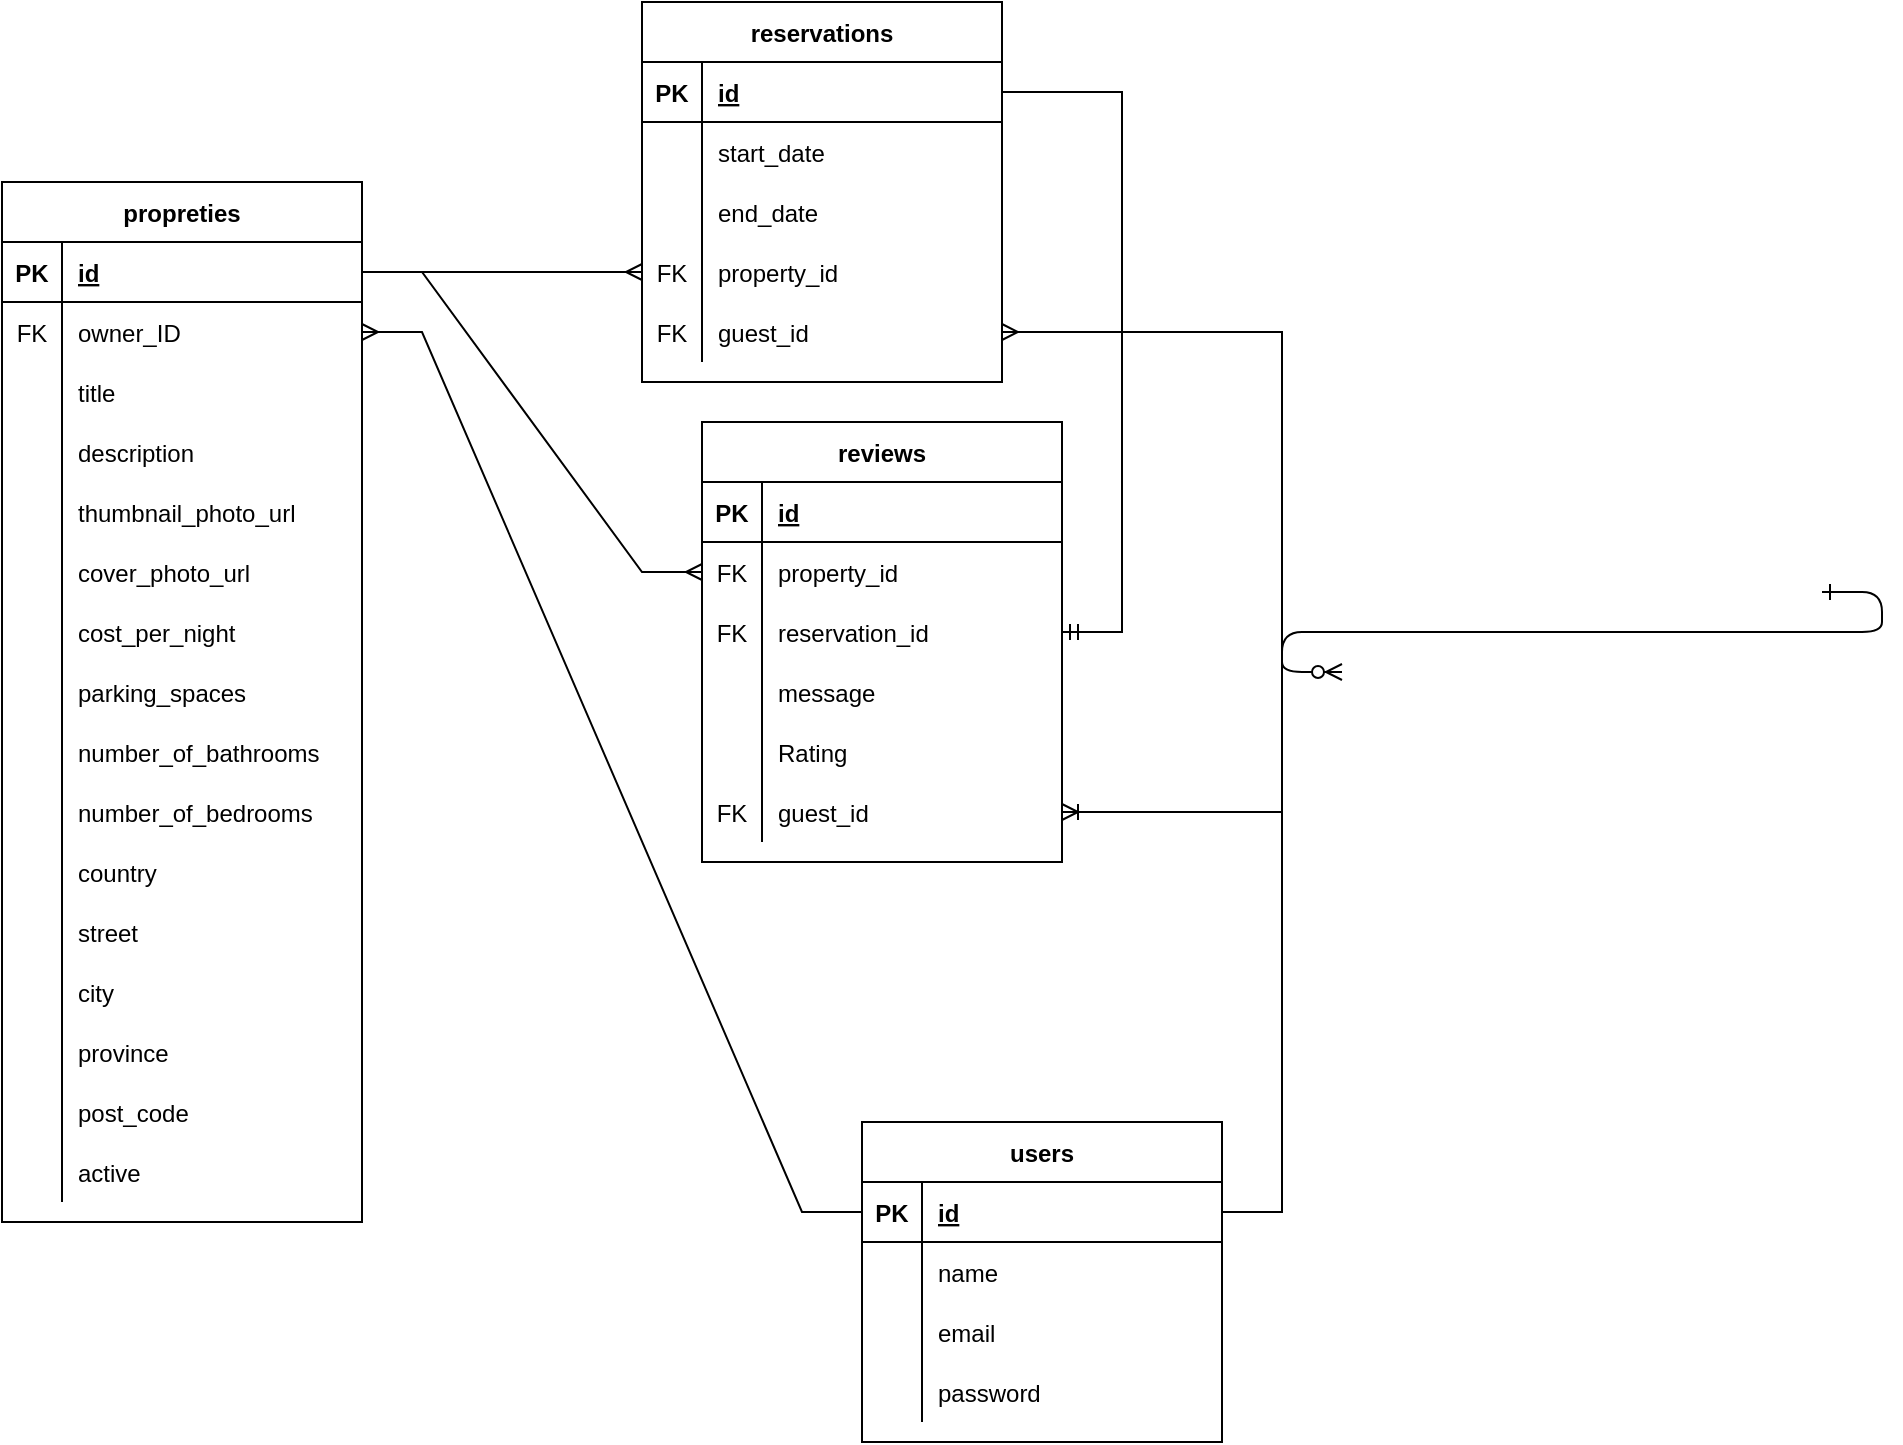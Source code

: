 <mxfile version="20.2.1" type="device"><diagram id="R2lEEEUBdFMjLlhIrx00" name="Page-1"><mxGraphModel dx="2198" dy="1864" grid="1" gridSize="10" guides="1" tooltips="1" connect="1" arrows="1" fold="1" page="1" pageScale="1" pageWidth="850" pageHeight="1100" math="0" shadow="0" extFonts="Permanent Marker^https://fonts.googleapis.com/css?family=Permanent+Marker"><root><mxCell id="0"/><mxCell id="1" parent="0"/><mxCell id="C-vyLk0tnHw3VtMMgP7b-12" value="" style="edgeStyle=entityRelationEdgeStyle;endArrow=ERzeroToMany;startArrow=ERone;endFill=1;startFill=0;" parent="1" target="C-vyLk0tnHw3VtMMgP7b-17" edge="1"><mxGeometry width="100" height="100" relative="1" as="geometry"><mxPoint x="700" y="165" as="sourcePoint"/><mxPoint x="460" y="205" as="targetPoint"/></mxGeometry></mxCell><mxCell id="uZK0_DCJ4E-TLBB42iQr-1" value="users" style="shape=table;startSize=30;container=1;collapsible=1;childLayout=tableLayout;fixedRows=1;rowLines=0;fontStyle=1;align=center;resizeLast=1;" vertex="1" parent="1"><mxGeometry x="220" y="430" width="180" height="160" as="geometry"/></mxCell><mxCell id="uZK0_DCJ4E-TLBB42iQr-2" value="" style="shape=tableRow;horizontal=0;startSize=0;swimlaneHead=0;swimlaneBody=0;fillColor=none;collapsible=0;dropTarget=0;points=[[0,0.5],[1,0.5]];portConstraint=eastwest;top=0;left=0;right=0;bottom=1;" vertex="1" parent="uZK0_DCJ4E-TLBB42iQr-1"><mxGeometry y="30" width="180" height="30" as="geometry"/></mxCell><mxCell id="uZK0_DCJ4E-TLBB42iQr-3" value="PK" style="shape=partialRectangle;connectable=0;fillColor=none;top=0;left=0;bottom=0;right=0;fontStyle=1;overflow=hidden;" vertex="1" parent="uZK0_DCJ4E-TLBB42iQr-2"><mxGeometry width="30" height="30" as="geometry"><mxRectangle width="30" height="30" as="alternateBounds"/></mxGeometry></mxCell><mxCell id="uZK0_DCJ4E-TLBB42iQr-4" value="id" style="shape=partialRectangle;connectable=0;fillColor=none;top=0;left=0;bottom=0;right=0;align=left;spacingLeft=6;fontStyle=5;overflow=hidden;" vertex="1" parent="uZK0_DCJ4E-TLBB42iQr-2"><mxGeometry x="30" width="150" height="30" as="geometry"><mxRectangle width="150" height="30" as="alternateBounds"/></mxGeometry></mxCell><mxCell id="uZK0_DCJ4E-TLBB42iQr-5" value="" style="shape=tableRow;horizontal=0;startSize=0;swimlaneHead=0;swimlaneBody=0;fillColor=none;collapsible=0;dropTarget=0;points=[[0,0.5],[1,0.5]];portConstraint=eastwest;top=0;left=0;right=0;bottom=0;" vertex="1" parent="uZK0_DCJ4E-TLBB42iQr-1"><mxGeometry y="60" width="180" height="30" as="geometry"/></mxCell><mxCell id="uZK0_DCJ4E-TLBB42iQr-6" value="" style="shape=partialRectangle;connectable=0;fillColor=none;top=0;left=0;bottom=0;right=0;editable=1;overflow=hidden;" vertex="1" parent="uZK0_DCJ4E-TLBB42iQr-5"><mxGeometry width="30" height="30" as="geometry"><mxRectangle width="30" height="30" as="alternateBounds"/></mxGeometry></mxCell><mxCell id="uZK0_DCJ4E-TLBB42iQr-7" value="name" style="shape=partialRectangle;connectable=0;fillColor=none;top=0;left=0;bottom=0;right=0;align=left;spacingLeft=6;overflow=hidden;" vertex="1" parent="uZK0_DCJ4E-TLBB42iQr-5"><mxGeometry x="30" width="150" height="30" as="geometry"><mxRectangle width="150" height="30" as="alternateBounds"/></mxGeometry></mxCell><mxCell id="uZK0_DCJ4E-TLBB42iQr-8" value="" style="shape=tableRow;horizontal=0;startSize=0;swimlaneHead=0;swimlaneBody=0;fillColor=none;collapsible=0;dropTarget=0;points=[[0,0.5],[1,0.5]];portConstraint=eastwest;top=0;left=0;right=0;bottom=0;" vertex="1" parent="uZK0_DCJ4E-TLBB42iQr-1"><mxGeometry y="90" width="180" height="30" as="geometry"/></mxCell><mxCell id="uZK0_DCJ4E-TLBB42iQr-9" value="" style="shape=partialRectangle;connectable=0;fillColor=none;top=0;left=0;bottom=0;right=0;editable=1;overflow=hidden;" vertex="1" parent="uZK0_DCJ4E-TLBB42iQr-8"><mxGeometry width="30" height="30" as="geometry"><mxRectangle width="30" height="30" as="alternateBounds"/></mxGeometry></mxCell><mxCell id="uZK0_DCJ4E-TLBB42iQr-10" value="email" style="shape=partialRectangle;connectable=0;fillColor=none;top=0;left=0;bottom=0;right=0;align=left;spacingLeft=6;overflow=hidden;" vertex="1" parent="uZK0_DCJ4E-TLBB42iQr-8"><mxGeometry x="30" width="150" height="30" as="geometry"><mxRectangle width="150" height="30" as="alternateBounds"/></mxGeometry></mxCell><mxCell id="uZK0_DCJ4E-TLBB42iQr-11" value="" style="shape=tableRow;horizontal=0;startSize=0;swimlaneHead=0;swimlaneBody=0;fillColor=none;collapsible=0;dropTarget=0;points=[[0,0.5],[1,0.5]];portConstraint=eastwest;top=0;left=0;right=0;bottom=0;" vertex="1" parent="uZK0_DCJ4E-TLBB42iQr-1"><mxGeometry y="120" width="180" height="30" as="geometry"/></mxCell><mxCell id="uZK0_DCJ4E-TLBB42iQr-12" value="" style="shape=partialRectangle;connectable=0;fillColor=none;top=0;left=0;bottom=0;right=0;editable=1;overflow=hidden;" vertex="1" parent="uZK0_DCJ4E-TLBB42iQr-11"><mxGeometry width="30" height="30" as="geometry"><mxRectangle width="30" height="30" as="alternateBounds"/></mxGeometry></mxCell><mxCell id="uZK0_DCJ4E-TLBB42iQr-13" value="password" style="shape=partialRectangle;connectable=0;fillColor=none;top=0;left=0;bottom=0;right=0;align=left;spacingLeft=6;overflow=hidden;" vertex="1" parent="uZK0_DCJ4E-TLBB42iQr-11"><mxGeometry x="30" width="150" height="30" as="geometry"><mxRectangle width="150" height="30" as="alternateBounds"/></mxGeometry></mxCell><mxCell id="uZK0_DCJ4E-TLBB42iQr-14" value="propreties" style="shape=table;startSize=30;container=1;collapsible=1;childLayout=tableLayout;fixedRows=1;rowLines=0;fontStyle=1;align=center;resizeLast=1;" vertex="1" parent="1"><mxGeometry x="-210" y="-40" width="180" height="520" as="geometry"/></mxCell><mxCell id="uZK0_DCJ4E-TLBB42iQr-15" value="" style="shape=tableRow;horizontal=0;startSize=0;swimlaneHead=0;swimlaneBody=0;fillColor=none;collapsible=0;dropTarget=0;points=[[0,0.5],[1,0.5]];portConstraint=eastwest;top=0;left=0;right=0;bottom=1;" vertex="1" parent="uZK0_DCJ4E-TLBB42iQr-14"><mxGeometry y="30" width="180" height="30" as="geometry"/></mxCell><mxCell id="uZK0_DCJ4E-TLBB42iQr-16" value="PK" style="shape=partialRectangle;connectable=0;fillColor=none;top=0;left=0;bottom=0;right=0;fontStyle=1;overflow=hidden;" vertex="1" parent="uZK0_DCJ4E-TLBB42iQr-15"><mxGeometry width="30" height="30" as="geometry"><mxRectangle width="30" height="30" as="alternateBounds"/></mxGeometry></mxCell><mxCell id="uZK0_DCJ4E-TLBB42iQr-17" value="id" style="shape=partialRectangle;connectable=0;fillColor=none;top=0;left=0;bottom=0;right=0;align=left;spacingLeft=6;fontStyle=5;overflow=hidden;" vertex="1" parent="uZK0_DCJ4E-TLBB42iQr-15"><mxGeometry x="30" width="150" height="30" as="geometry"><mxRectangle width="150" height="30" as="alternateBounds"/></mxGeometry></mxCell><mxCell id="uZK0_DCJ4E-TLBB42iQr-59" style="shape=tableRow;horizontal=0;startSize=0;swimlaneHead=0;swimlaneBody=0;fillColor=none;collapsible=0;dropTarget=0;points=[[0,0.5],[1,0.5]];portConstraint=eastwest;top=0;left=0;right=0;bottom=0;" vertex="1" parent="uZK0_DCJ4E-TLBB42iQr-14"><mxGeometry y="60" width="180" height="30" as="geometry"/></mxCell><mxCell id="uZK0_DCJ4E-TLBB42iQr-60" value="FK" style="shape=partialRectangle;connectable=0;fillColor=none;top=0;left=0;bottom=0;right=0;editable=1;overflow=hidden;" vertex="1" parent="uZK0_DCJ4E-TLBB42iQr-59"><mxGeometry width="30" height="30" as="geometry"><mxRectangle width="30" height="30" as="alternateBounds"/></mxGeometry></mxCell><mxCell id="uZK0_DCJ4E-TLBB42iQr-61" value="owner_ID" style="shape=partialRectangle;connectable=0;fillColor=none;top=0;left=0;bottom=0;right=0;align=left;spacingLeft=6;overflow=hidden;" vertex="1" parent="uZK0_DCJ4E-TLBB42iQr-59"><mxGeometry x="30" width="150" height="30" as="geometry"><mxRectangle width="150" height="30" as="alternateBounds"/></mxGeometry></mxCell><mxCell id="uZK0_DCJ4E-TLBB42iQr-18" value="" style="shape=tableRow;horizontal=0;startSize=0;swimlaneHead=0;swimlaneBody=0;fillColor=none;collapsible=0;dropTarget=0;points=[[0,0.5],[1,0.5]];portConstraint=eastwest;top=0;left=0;right=0;bottom=0;" vertex="1" parent="uZK0_DCJ4E-TLBB42iQr-14"><mxGeometry y="90" width="180" height="30" as="geometry"/></mxCell><mxCell id="uZK0_DCJ4E-TLBB42iQr-19" value="" style="shape=partialRectangle;connectable=0;fillColor=none;top=0;left=0;bottom=0;right=0;editable=1;overflow=hidden;" vertex="1" parent="uZK0_DCJ4E-TLBB42iQr-18"><mxGeometry width="30" height="30" as="geometry"><mxRectangle width="30" height="30" as="alternateBounds"/></mxGeometry></mxCell><mxCell id="uZK0_DCJ4E-TLBB42iQr-20" value="title" style="shape=partialRectangle;connectable=0;fillColor=none;top=0;left=0;bottom=0;right=0;align=left;spacingLeft=6;overflow=hidden;" vertex="1" parent="uZK0_DCJ4E-TLBB42iQr-18"><mxGeometry x="30" width="150" height="30" as="geometry"><mxRectangle width="150" height="30" as="alternateBounds"/></mxGeometry></mxCell><mxCell id="uZK0_DCJ4E-TLBB42iQr-21" value="" style="shape=tableRow;horizontal=0;startSize=0;swimlaneHead=0;swimlaneBody=0;fillColor=none;collapsible=0;dropTarget=0;points=[[0,0.5],[1,0.5]];portConstraint=eastwest;top=0;left=0;right=0;bottom=0;" vertex="1" parent="uZK0_DCJ4E-TLBB42iQr-14"><mxGeometry y="120" width="180" height="30" as="geometry"/></mxCell><mxCell id="uZK0_DCJ4E-TLBB42iQr-22" value="" style="shape=partialRectangle;connectable=0;fillColor=none;top=0;left=0;bottom=0;right=0;editable=1;overflow=hidden;" vertex="1" parent="uZK0_DCJ4E-TLBB42iQr-21"><mxGeometry width="30" height="30" as="geometry"><mxRectangle width="30" height="30" as="alternateBounds"/></mxGeometry></mxCell><mxCell id="uZK0_DCJ4E-TLBB42iQr-23" value="description" style="shape=partialRectangle;connectable=0;fillColor=none;top=0;left=0;bottom=0;right=0;align=left;spacingLeft=6;overflow=hidden;" vertex="1" parent="uZK0_DCJ4E-TLBB42iQr-21"><mxGeometry x="30" width="150" height="30" as="geometry"><mxRectangle width="150" height="30" as="alternateBounds"/></mxGeometry></mxCell><mxCell id="uZK0_DCJ4E-TLBB42iQr-146" style="shape=tableRow;horizontal=0;startSize=0;swimlaneHead=0;swimlaneBody=0;fillColor=none;collapsible=0;dropTarget=0;points=[[0,0.5],[1,0.5]];portConstraint=eastwest;top=0;left=0;right=0;bottom=0;" vertex="1" parent="uZK0_DCJ4E-TLBB42iQr-14"><mxGeometry y="150" width="180" height="30" as="geometry"/></mxCell><mxCell id="uZK0_DCJ4E-TLBB42iQr-147" style="shape=partialRectangle;connectable=0;fillColor=none;top=0;left=0;bottom=0;right=0;editable=1;overflow=hidden;" vertex="1" parent="uZK0_DCJ4E-TLBB42iQr-146"><mxGeometry width="30" height="30" as="geometry"><mxRectangle width="30" height="30" as="alternateBounds"/></mxGeometry></mxCell><mxCell id="uZK0_DCJ4E-TLBB42iQr-148" value="thumbnail_photo_url" style="shape=partialRectangle;connectable=0;fillColor=none;top=0;left=0;bottom=0;right=0;align=left;spacingLeft=6;overflow=hidden;" vertex="1" parent="uZK0_DCJ4E-TLBB42iQr-146"><mxGeometry x="30" width="150" height="30" as="geometry"><mxRectangle width="150" height="30" as="alternateBounds"/></mxGeometry></mxCell><mxCell id="uZK0_DCJ4E-TLBB42iQr-143" style="shape=tableRow;horizontal=0;startSize=0;swimlaneHead=0;swimlaneBody=0;fillColor=none;collapsible=0;dropTarget=0;points=[[0,0.5],[1,0.5]];portConstraint=eastwest;top=0;left=0;right=0;bottom=0;" vertex="1" parent="uZK0_DCJ4E-TLBB42iQr-14"><mxGeometry y="180" width="180" height="30" as="geometry"/></mxCell><mxCell id="uZK0_DCJ4E-TLBB42iQr-144" style="shape=partialRectangle;connectable=0;fillColor=none;top=0;left=0;bottom=0;right=0;editable=1;overflow=hidden;" vertex="1" parent="uZK0_DCJ4E-TLBB42iQr-143"><mxGeometry width="30" height="30" as="geometry"><mxRectangle width="30" height="30" as="alternateBounds"/></mxGeometry></mxCell><mxCell id="uZK0_DCJ4E-TLBB42iQr-145" value="cover_photo_url" style="shape=partialRectangle;connectable=0;fillColor=none;top=0;left=0;bottom=0;right=0;align=left;spacingLeft=6;overflow=hidden;" vertex="1" parent="uZK0_DCJ4E-TLBB42iQr-143"><mxGeometry x="30" width="150" height="30" as="geometry"><mxRectangle width="150" height="30" as="alternateBounds"/></mxGeometry></mxCell><mxCell id="uZK0_DCJ4E-TLBB42iQr-24" value="" style="shape=tableRow;horizontal=0;startSize=0;swimlaneHead=0;swimlaneBody=0;fillColor=none;collapsible=0;dropTarget=0;points=[[0,0.5],[1,0.5]];portConstraint=eastwest;top=0;left=0;right=0;bottom=0;" vertex="1" parent="uZK0_DCJ4E-TLBB42iQr-14"><mxGeometry y="210" width="180" height="30" as="geometry"/></mxCell><mxCell id="uZK0_DCJ4E-TLBB42iQr-25" value="" style="shape=partialRectangle;connectable=0;fillColor=none;top=0;left=0;bottom=0;right=0;editable=1;overflow=hidden;" vertex="1" parent="uZK0_DCJ4E-TLBB42iQr-24"><mxGeometry width="30" height="30" as="geometry"><mxRectangle width="30" height="30" as="alternateBounds"/></mxGeometry></mxCell><mxCell id="uZK0_DCJ4E-TLBB42iQr-26" value="cost_per_night" style="shape=partialRectangle;connectable=0;fillColor=none;top=0;left=0;bottom=0;right=0;align=left;spacingLeft=6;overflow=hidden;" vertex="1" parent="uZK0_DCJ4E-TLBB42iQr-24"><mxGeometry x="30" width="150" height="30" as="geometry"><mxRectangle width="150" height="30" as="alternateBounds"/></mxGeometry></mxCell><mxCell id="uZK0_DCJ4E-TLBB42iQr-36" style="shape=tableRow;horizontal=0;startSize=0;swimlaneHead=0;swimlaneBody=0;fillColor=none;collapsible=0;dropTarget=0;points=[[0,0.5],[1,0.5]];portConstraint=eastwest;top=0;left=0;right=0;bottom=0;" vertex="1" parent="uZK0_DCJ4E-TLBB42iQr-14"><mxGeometry y="240" width="180" height="30" as="geometry"/></mxCell><mxCell id="uZK0_DCJ4E-TLBB42iQr-37" style="shape=partialRectangle;connectable=0;fillColor=none;top=0;left=0;bottom=0;right=0;editable=1;overflow=hidden;" vertex="1" parent="uZK0_DCJ4E-TLBB42iQr-36"><mxGeometry width="30" height="30" as="geometry"><mxRectangle width="30" height="30" as="alternateBounds"/></mxGeometry></mxCell><mxCell id="uZK0_DCJ4E-TLBB42iQr-38" value="parking_spaces" style="shape=partialRectangle;connectable=0;fillColor=none;top=0;left=0;bottom=0;right=0;align=left;spacingLeft=6;overflow=hidden;" vertex="1" parent="uZK0_DCJ4E-TLBB42iQr-36"><mxGeometry x="30" width="150" height="30" as="geometry"><mxRectangle width="150" height="30" as="alternateBounds"/></mxGeometry></mxCell><mxCell id="uZK0_DCJ4E-TLBB42iQr-33" style="shape=tableRow;horizontal=0;startSize=0;swimlaneHead=0;swimlaneBody=0;fillColor=none;collapsible=0;dropTarget=0;points=[[0,0.5],[1,0.5]];portConstraint=eastwest;top=0;left=0;right=0;bottom=0;" vertex="1" parent="uZK0_DCJ4E-TLBB42iQr-14"><mxGeometry y="270" width="180" height="30" as="geometry"/></mxCell><mxCell id="uZK0_DCJ4E-TLBB42iQr-34" style="shape=partialRectangle;connectable=0;fillColor=none;top=0;left=0;bottom=0;right=0;editable=1;overflow=hidden;" vertex="1" parent="uZK0_DCJ4E-TLBB42iQr-33"><mxGeometry width="30" height="30" as="geometry"><mxRectangle width="30" height="30" as="alternateBounds"/></mxGeometry></mxCell><mxCell id="uZK0_DCJ4E-TLBB42iQr-35" value="number_of_bathrooms" style="shape=partialRectangle;connectable=0;fillColor=none;top=0;left=0;bottom=0;right=0;align=left;spacingLeft=6;overflow=hidden;" vertex="1" parent="uZK0_DCJ4E-TLBB42iQr-33"><mxGeometry x="30" width="150" height="30" as="geometry"><mxRectangle width="150" height="30" as="alternateBounds"/></mxGeometry></mxCell><mxCell id="uZK0_DCJ4E-TLBB42iQr-30" style="shape=tableRow;horizontal=0;startSize=0;swimlaneHead=0;swimlaneBody=0;fillColor=none;collapsible=0;dropTarget=0;points=[[0,0.5],[1,0.5]];portConstraint=eastwest;top=0;left=0;right=0;bottom=0;" vertex="1" parent="uZK0_DCJ4E-TLBB42iQr-14"><mxGeometry y="300" width="180" height="30" as="geometry"/></mxCell><mxCell id="uZK0_DCJ4E-TLBB42iQr-31" style="shape=partialRectangle;connectable=0;fillColor=none;top=0;left=0;bottom=0;right=0;editable=1;overflow=hidden;" vertex="1" parent="uZK0_DCJ4E-TLBB42iQr-30"><mxGeometry width="30" height="30" as="geometry"><mxRectangle width="30" height="30" as="alternateBounds"/></mxGeometry></mxCell><mxCell id="uZK0_DCJ4E-TLBB42iQr-32" value="number_of_bedrooms" style="shape=partialRectangle;connectable=0;fillColor=none;top=0;left=0;bottom=0;right=0;align=left;spacingLeft=6;overflow=hidden;" vertex="1" parent="uZK0_DCJ4E-TLBB42iQr-30"><mxGeometry x="30" width="150" height="30" as="geometry"><mxRectangle width="150" height="30" as="alternateBounds"/></mxGeometry></mxCell><mxCell id="uZK0_DCJ4E-TLBB42iQr-164" style="shape=tableRow;horizontal=0;startSize=0;swimlaneHead=0;swimlaneBody=0;fillColor=none;collapsible=0;dropTarget=0;points=[[0,0.5],[1,0.5]];portConstraint=eastwest;top=0;left=0;right=0;bottom=0;" vertex="1" parent="uZK0_DCJ4E-TLBB42iQr-14"><mxGeometry y="330" width="180" height="30" as="geometry"/></mxCell><mxCell id="uZK0_DCJ4E-TLBB42iQr-165" style="shape=partialRectangle;connectable=0;fillColor=none;top=0;left=0;bottom=0;right=0;editable=1;overflow=hidden;" vertex="1" parent="uZK0_DCJ4E-TLBB42iQr-164"><mxGeometry width="30" height="30" as="geometry"><mxRectangle width="30" height="30" as="alternateBounds"/></mxGeometry></mxCell><mxCell id="uZK0_DCJ4E-TLBB42iQr-166" value="country" style="shape=partialRectangle;connectable=0;fillColor=none;top=0;left=0;bottom=0;right=0;align=left;spacingLeft=6;overflow=hidden;" vertex="1" parent="uZK0_DCJ4E-TLBB42iQr-164"><mxGeometry x="30" width="150" height="30" as="geometry"><mxRectangle width="150" height="30" as="alternateBounds"/></mxGeometry></mxCell><mxCell id="uZK0_DCJ4E-TLBB42iQr-161" style="shape=tableRow;horizontal=0;startSize=0;swimlaneHead=0;swimlaneBody=0;fillColor=none;collapsible=0;dropTarget=0;points=[[0,0.5],[1,0.5]];portConstraint=eastwest;top=0;left=0;right=0;bottom=0;" vertex="1" parent="uZK0_DCJ4E-TLBB42iQr-14"><mxGeometry y="360" width="180" height="30" as="geometry"/></mxCell><mxCell id="uZK0_DCJ4E-TLBB42iQr-162" style="shape=partialRectangle;connectable=0;fillColor=none;top=0;left=0;bottom=0;right=0;editable=1;overflow=hidden;" vertex="1" parent="uZK0_DCJ4E-TLBB42iQr-161"><mxGeometry width="30" height="30" as="geometry"><mxRectangle width="30" height="30" as="alternateBounds"/></mxGeometry></mxCell><mxCell id="uZK0_DCJ4E-TLBB42iQr-163" value="street" style="shape=partialRectangle;connectable=0;fillColor=none;top=0;left=0;bottom=0;right=0;align=left;spacingLeft=6;overflow=hidden;" vertex="1" parent="uZK0_DCJ4E-TLBB42iQr-161"><mxGeometry x="30" width="150" height="30" as="geometry"><mxRectangle width="150" height="30" as="alternateBounds"/></mxGeometry></mxCell><mxCell id="uZK0_DCJ4E-TLBB42iQr-158" style="shape=tableRow;horizontal=0;startSize=0;swimlaneHead=0;swimlaneBody=0;fillColor=none;collapsible=0;dropTarget=0;points=[[0,0.5],[1,0.5]];portConstraint=eastwest;top=0;left=0;right=0;bottom=0;" vertex="1" parent="uZK0_DCJ4E-TLBB42iQr-14"><mxGeometry y="390" width="180" height="30" as="geometry"/></mxCell><mxCell id="uZK0_DCJ4E-TLBB42iQr-159" style="shape=partialRectangle;connectable=0;fillColor=none;top=0;left=0;bottom=0;right=0;editable=1;overflow=hidden;" vertex="1" parent="uZK0_DCJ4E-TLBB42iQr-158"><mxGeometry width="30" height="30" as="geometry"><mxRectangle width="30" height="30" as="alternateBounds"/></mxGeometry></mxCell><mxCell id="uZK0_DCJ4E-TLBB42iQr-160" value="city" style="shape=partialRectangle;connectable=0;fillColor=none;top=0;left=0;bottom=0;right=0;align=left;spacingLeft=6;overflow=hidden;" vertex="1" parent="uZK0_DCJ4E-TLBB42iQr-158"><mxGeometry x="30" width="150" height="30" as="geometry"><mxRectangle width="150" height="30" as="alternateBounds"/></mxGeometry></mxCell><mxCell id="uZK0_DCJ4E-TLBB42iQr-155" style="shape=tableRow;horizontal=0;startSize=0;swimlaneHead=0;swimlaneBody=0;fillColor=none;collapsible=0;dropTarget=0;points=[[0,0.5],[1,0.5]];portConstraint=eastwest;top=0;left=0;right=0;bottom=0;" vertex="1" parent="uZK0_DCJ4E-TLBB42iQr-14"><mxGeometry y="420" width="180" height="30" as="geometry"/></mxCell><mxCell id="uZK0_DCJ4E-TLBB42iQr-156" style="shape=partialRectangle;connectable=0;fillColor=none;top=0;left=0;bottom=0;right=0;editable=1;overflow=hidden;" vertex="1" parent="uZK0_DCJ4E-TLBB42iQr-155"><mxGeometry width="30" height="30" as="geometry"><mxRectangle width="30" height="30" as="alternateBounds"/></mxGeometry></mxCell><mxCell id="uZK0_DCJ4E-TLBB42iQr-157" value="province" style="shape=partialRectangle;connectable=0;fillColor=none;top=0;left=0;bottom=0;right=0;align=left;spacingLeft=6;overflow=hidden;" vertex="1" parent="uZK0_DCJ4E-TLBB42iQr-155"><mxGeometry x="30" width="150" height="30" as="geometry"><mxRectangle width="150" height="30" as="alternateBounds"/></mxGeometry></mxCell><mxCell id="uZK0_DCJ4E-TLBB42iQr-152" style="shape=tableRow;horizontal=0;startSize=0;swimlaneHead=0;swimlaneBody=0;fillColor=none;collapsible=0;dropTarget=0;points=[[0,0.5],[1,0.5]];portConstraint=eastwest;top=0;left=0;right=0;bottom=0;" vertex="1" parent="uZK0_DCJ4E-TLBB42iQr-14"><mxGeometry y="450" width="180" height="30" as="geometry"/></mxCell><mxCell id="uZK0_DCJ4E-TLBB42iQr-153" style="shape=partialRectangle;connectable=0;fillColor=none;top=0;left=0;bottom=0;right=0;editable=1;overflow=hidden;" vertex="1" parent="uZK0_DCJ4E-TLBB42iQr-152"><mxGeometry width="30" height="30" as="geometry"><mxRectangle width="30" height="30" as="alternateBounds"/></mxGeometry></mxCell><mxCell id="uZK0_DCJ4E-TLBB42iQr-154" value="post_code" style="shape=partialRectangle;connectable=0;fillColor=none;top=0;left=0;bottom=0;right=0;align=left;spacingLeft=6;overflow=hidden;" vertex="1" parent="uZK0_DCJ4E-TLBB42iQr-152"><mxGeometry x="30" width="150" height="30" as="geometry"><mxRectangle width="150" height="30" as="alternateBounds"/></mxGeometry></mxCell><mxCell id="uZK0_DCJ4E-TLBB42iQr-174" style="shape=tableRow;horizontal=0;startSize=0;swimlaneHead=0;swimlaneBody=0;fillColor=none;collapsible=0;dropTarget=0;points=[[0,0.5],[1,0.5]];portConstraint=eastwest;top=0;left=0;right=0;bottom=0;" vertex="1" parent="uZK0_DCJ4E-TLBB42iQr-14"><mxGeometry y="480" width="180" height="30" as="geometry"/></mxCell><mxCell id="uZK0_DCJ4E-TLBB42iQr-175" style="shape=partialRectangle;connectable=0;fillColor=none;top=0;left=0;bottom=0;right=0;editable=1;overflow=hidden;" vertex="1" parent="uZK0_DCJ4E-TLBB42iQr-174"><mxGeometry width="30" height="30" as="geometry"><mxRectangle width="30" height="30" as="alternateBounds"/></mxGeometry></mxCell><mxCell id="uZK0_DCJ4E-TLBB42iQr-176" value="active" style="shape=partialRectangle;connectable=0;fillColor=none;top=0;left=0;bottom=0;right=0;align=left;spacingLeft=6;overflow=hidden;" vertex="1" parent="uZK0_DCJ4E-TLBB42iQr-174"><mxGeometry x="30" width="150" height="30" as="geometry"><mxRectangle width="150" height="30" as="alternateBounds"/></mxGeometry></mxCell><mxCell id="uZK0_DCJ4E-TLBB42iQr-56" style="edgeStyle=orthogonalEdgeStyle;rounded=0;orthogonalLoop=1;jettySize=auto;html=1;exitX=1;exitY=0.5;exitDx=0;exitDy=0;" edge="1" parent="uZK0_DCJ4E-TLBB42iQr-14" source="uZK0_DCJ4E-TLBB42iQr-39" target="uZK0_DCJ4E-TLBB42iQr-39"><mxGeometry relative="1" as="geometry"/></mxCell><mxCell id="uZK0_DCJ4E-TLBB42iQr-88" value="" style="edgeStyle=entityRelationEdgeStyle;fontSize=12;html=1;endArrow=ERmany;rounded=0;" edge="1" parent="1" source="uZK0_DCJ4E-TLBB42iQr-2" target="uZK0_DCJ4E-TLBB42iQr-59"><mxGeometry width="100" height="100" relative="1" as="geometry"><mxPoint x="470" y="350" as="sourcePoint"/><mxPoint x="370" y="450" as="targetPoint"/></mxGeometry></mxCell><mxCell id="uZK0_DCJ4E-TLBB42iQr-89" value="reservations" style="shape=table;startSize=30;container=1;collapsible=1;childLayout=tableLayout;fixedRows=1;rowLines=0;fontStyle=1;align=center;resizeLast=1;" vertex="1" parent="1"><mxGeometry x="110" y="-130" width="180" height="190" as="geometry"/></mxCell><mxCell id="uZK0_DCJ4E-TLBB42iQr-90" value="" style="shape=tableRow;horizontal=0;startSize=0;swimlaneHead=0;swimlaneBody=0;fillColor=none;collapsible=0;dropTarget=0;points=[[0,0.5],[1,0.5]];portConstraint=eastwest;top=0;left=0;right=0;bottom=1;" vertex="1" parent="uZK0_DCJ4E-TLBB42iQr-89"><mxGeometry y="30" width="180" height="30" as="geometry"/></mxCell><mxCell id="uZK0_DCJ4E-TLBB42iQr-91" value="PK" style="shape=partialRectangle;connectable=0;fillColor=none;top=0;left=0;bottom=0;right=0;fontStyle=1;overflow=hidden;" vertex="1" parent="uZK0_DCJ4E-TLBB42iQr-90"><mxGeometry width="30" height="30" as="geometry"><mxRectangle width="30" height="30" as="alternateBounds"/></mxGeometry></mxCell><mxCell id="uZK0_DCJ4E-TLBB42iQr-92" value="id" style="shape=partialRectangle;connectable=0;fillColor=none;top=0;left=0;bottom=0;right=0;align=left;spacingLeft=6;fontStyle=5;overflow=hidden;" vertex="1" parent="uZK0_DCJ4E-TLBB42iQr-90"><mxGeometry x="30" width="150" height="30" as="geometry"><mxRectangle width="150" height="30" as="alternateBounds"/></mxGeometry></mxCell><mxCell id="uZK0_DCJ4E-TLBB42iQr-93" value="" style="shape=tableRow;horizontal=0;startSize=0;swimlaneHead=0;swimlaneBody=0;fillColor=none;collapsible=0;dropTarget=0;points=[[0,0.5],[1,0.5]];portConstraint=eastwest;top=0;left=0;right=0;bottom=0;" vertex="1" parent="uZK0_DCJ4E-TLBB42iQr-89"><mxGeometry y="60" width="180" height="30" as="geometry"/></mxCell><mxCell id="uZK0_DCJ4E-TLBB42iQr-94" value="" style="shape=partialRectangle;connectable=0;fillColor=none;top=0;left=0;bottom=0;right=0;editable=1;overflow=hidden;" vertex="1" parent="uZK0_DCJ4E-TLBB42iQr-93"><mxGeometry width="30" height="30" as="geometry"><mxRectangle width="30" height="30" as="alternateBounds"/></mxGeometry></mxCell><mxCell id="uZK0_DCJ4E-TLBB42iQr-95" value="start_date" style="shape=partialRectangle;connectable=0;fillColor=none;top=0;left=0;bottom=0;right=0;align=left;spacingLeft=6;overflow=hidden;" vertex="1" parent="uZK0_DCJ4E-TLBB42iQr-93"><mxGeometry x="30" width="150" height="30" as="geometry"><mxRectangle width="150" height="30" as="alternateBounds"/></mxGeometry></mxCell><mxCell id="uZK0_DCJ4E-TLBB42iQr-96" value="" style="shape=tableRow;horizontal=0;startSize=0;swimlaneHead=0;swimlaneBody=0;fillColor=none;collapsible=0;dropTarget=0;points=[[0,0.5],[1,0.5]];portConstraint=eastwest;top=0;left=0;right=0;bottom=0;" vertex="1" parent="uZK0_DCJ4E-TLBB42iQr-89"><mxGeometry y="90" width="180" height="30" as="geometry"/></mxCell><mxCell id="uZK0_DCJ4E-TLBB42iQr-97" value="" style="shape=partialRectangle;connectable=0;fillColor=none;top=0;left=0;bottom=0;right=0;editable=1;overflow=hidden;" vertex="1" parent="uZK0_DCJ4E-TLBB42iQr-96"><mxGeometry width="30" height="30" as="geometry"><mxRectangle width="30" height="30" as="alternateBounds"/></mxGeometry></mxCell><mxCell id="uZK0_DCJ4E-TLBB42iQr-98" value="end_date" style="shape=partialRectangle;connectable=0;fillColor=none;top=0;left=0;bottom=0;right=0;align=left;spacingLeft=6;overflow=hidden;" vertex="1" parent="uZK0_DCJ4E-TLBB42iQr-96"><mxGeometry x="30" width="150" height="30" as="geometry"><mxRectangle width="150" height="30" as="alternateBounds"/></mxGeometry></mxCell><mxCell id="uZK0_DCJ4E-TLBB42iQr-116" style="shape=tableRow;horizontal=0;startSize=0;swimlaneHead=0;swimlaneBody=0;fillColor=none;collapsible=0;dropTarget=0;points=[[0,0.5],[1,0.5]];portConstraint=eastwest;top=0;left=0;right=0;bottom=0;" vertex="1" parent="uZK0_DCJ4E-TLBB42iQr-89"><mxGeometry y="120" width="180" height="30" as="geometry"/></mxCell><mxCell id="uZK0_DCJ4E-TLBB42iQr-117" value="FK" style="shape=partialRectangle;connectable=0;fillColor=none;top=0;left=0;bottom=0;right=0;editable=1;overflow=hidden;" vertex="1" parent="uZK0_DCJ4E-TLBB42iQr-116"><mxGeometry width="30" height="30" as="geometry"><mxRectangle width="30" height="30" as="alternateBounds"/></mxGeometry></mxCell><mxCell id="uZK0_DCJ4E-TLBB42iQr-118" value="property_id" style="shape=partialRectangle;connectable=0;fillColor=none;top=0;left=0;bottom=0;right=0;align=left;spacingLeft=6;overflow=hidden;" vertex="1" parent="uZK0_DCJ4E-TLBB42iQr-116"><mxGeometry x="30" width="150" height="30" as="geometry"><mxRectangle width="150" height="30" as="alternateBounds"/></mxGeometry></mxCell><mxCell id="uZK0_DCJ4E-TLBB42iQr-99" value="" style="shape=tableRow;horizontal=0;startSize=0;swimlaneHead=0;swimlaneBody=0;fillColor=none;collapsible=0;dropTarget=0;points=[[0,0.5],[1,0.5]];portConstraint=eastwest;top=0;left=0;right=0;bottom=0;" vertex="1" parent="uZK0_DCJ4E-TLBB42iQr-89"><mxGeometry y="150" width="180" height="30" as="geometry"/></mxCell><mxCell id="uZK0_DCJ4E-TLBB42iQr-100" value="FK" style="shape=partialRectangle;connectable=0;fillColor=none;top=0;left=0;bottom=0;right=0;editable=1;overflow=hidden;" vertex="1" parent="uZK0_DCJ4E-TLBB42iQr-99"><mxGeometry width="30" height="30" as="geometry"><mxRectangle width="30" height="30" as="alternateBounds"/></mxGeometry></mxCell><mxCell id="uZK0_DCJ4E-TLBB42iQr-101" value="guest_id" style="shape=partialRectangle;connectable=0;fillColor=none;top=0;left=0;bottom=0;right=0;align=left;spacingLeft=6;overflow=hidden;" vertex="1" parent="uZK0_DCJ4E-TLBB42iQr-99"><mxGeometry x="30" width="150" height="30" as="geometry"><mxRectangle width="150" height="30" as="alternateBounds"/></mxGeometry></mxCell><mxCell id="uZK0_DCJ4E-TLBB42iQr-120" value="" style="edgeStyle=entityRelationEdgeStyle;fontSize=12;html=1;endArrow=ERmany;rounded=0;" edge="1" parent="1" source="uZK0_DCJ4E-TLBB42iQr-15" target="uZK0_DCJ4E-TLBB42iQr-116"><mxGeometry width="100" height="100" relative="1" as="geometry"><mxPoint x="90" y="150" as="sourcePoint"/><mxPoint x="190" y="50" as="targetPoint"/></mxGeometry></mxCell><mxCell id="uZK0_DCJ4E-TLBB42iQr-121" value="reviews" style="shape=table;startSize=30;container=1;collapsible=1;childLayout=tableLayout;fixedRows=1;rowLines=0;fontStyle=1;align=center;resizeLast=1;" vertex="1" parent="1"><mxGeometry x="140" y="80" width="180" height="220" as="geometry"/></mxCell><mxCell id="uZK0_DCJ4E-TLBB42iQr-122" value="" style="shape=tableRow;horizontal=0;startSize=0;swimlaneHead=0;swimlaneBody=0;fillColor=none;collapsible=0;dropTarget=0;points=[[0,0.5],[1,0.5]];portConstraint=eastwest;top=0;left=0;right=0;bottom=1;" vertex="1" parent="uZK0_DCJ4E-TLBB42iQr-121"><mxGeometry y="30" width="180" height="30" as="geometry"/></mxCell><mxCell id="uZK0_DCJ4E-TLBB42iQr-123" value="PK" style="shape=partialRectangle;connectable=0;fillColor=none;top=0;left=0;bottom=0;right=0;fontStyle=1;overflow=hidden;" vertex="1" parent="uZK0_DCJ4E-TLBB42iQr-122"><mxGeometry width="30" height="30" as="geometry"><mxRectangle width="30" height="30" as="alternateBounds"/></mxGeometry></mxCell><mxCell id="uZK0_DCJ4E-TLBB42iQr-124" value="id" style="shape=partialRectangle;connectable=0;fillColor=none;top=0;left=0;bottom=0;right=0;align=left;spacingLeft=6;fontStyle=5;overflow=hidden;" vertex="1" parent="uZK0_DCJ4E-TLBB42iQr-122"><mxGeometry x="30" width="150" height="30" as="geometry"><mxRectangle width="150" height="30" as="alternateBounds"/></mxGeometry></mxCell><mxCell id="uZK0_DCJ4E-TLBB42iQr-131" value="" style="shape=tableRow;horizontal=0;startSize=0;swimlaneHead=0;swimlaneBody=0;fillColor=none;collapsible=0;dropTarget=0;points=[[0,0.5],[1,0.5]];portConstraint=eastwest;top=0;left=0;right=0;bottom=0;" vertex="1" parent="uZK0_DCJ4E-TLBB42iQr-121"><mxGeometry y="60" width="180" height="30" as="geometry"/></mxCell><mxCell id="uZK0_DCJ4E-TLBB42iQr-132" value="FK" style="shape=partialRectangle;connectable=0;fillColor=none;top=0;left=0;bottom=0;right=0;editable=1;overflow=hidden;" vertex="1" parent="uZK0_DCJ4E-TLBB42iQr-131"><mxGeometry width="30" height="30" as="geometry"><mxRectangle width="30" height="30" as="alternateBounds"/></mxGeometry></mxCell><mxCell id="uZK0_DCJ4E-TLBB42iQr-133" value="property_id" style="shape=partialRectangle;connectable=0;fillColor=none;top=0;left=0;bottom=0;right=0;align=left;spacingLeft=6;overflow=hidden;" vertex="1" parent="uZK0_DCJ4E-TLBB42iQr-131"><mxGeometry x="30" width="150" height="30" as="geometry"><mxRectangle width="150" height="30" as="alternateBounds"/></mxGeometry></mxCell><mxCell id="uZK0_DCJ4E-TLBB42iQr-138" style="shape=tableRow;horizontal=0;startSize=0;swimlaneHead=0;swimlaneBody=0;fillColor=none;collapsible=0;dropTarget=0;points=[[0,0.5],[1,0.5]];portConstraint=eastwest;top=0;left=0;right=0;bottom=0;" vertex="1" parent="uZK0_DCJ4E-TLBB42iQr-121"><mxGeometry y="90" width="180" height="30" as="geometry"/></mxCell><mxCell id="uZK0_DCJ4E-TLBB42iQr-139" value="FK" style="shape=partialRectangle;connectable=0;fillColor=none;top=0;left=0;bottom=0;right=0;editable=1;overflow=hidden;" vertex="1" parent="uZK0_DCJ4E-TLBB42iQr-138"><mxGeometry width="30" height="30" as="geometry"><mxRectangle width="30" height="30" as="alternateBounds"/></mxGeometry></mxCell><mxCell id="uZK0_DCJ4E-TLBB42iQr-140" value="reservation_id" style="shape=partialRectangle;connectable=0;fillColor=none;top=0;left=0;bottom=0;right=0;align=left;spacingLeft=6;overflow=hidden;" vertex="1" parent="uZK0_DCJ4E-TLBB42iQr-138"><mxGeometry x="30" width="150" height="30" as="geometry"><mxRectangle width="150" height="30" as="alternateBounds"/></mxGeometry></mxCell><mxCell id="uZK0_DCJ4E-TLBB42iQr-125" value="" style="shape=tableRow;horizontal=0;startSize=0;swimlaneHead=0;swimlaneBody=0;fillColor=none;collapsible=0;dropTarget=0;points=[[0,0.5],[1,0.5]];portConstraint=eastwest;top=0;left=0;right=0;bottom=0;" vertex="1" parent="uZK0_DCJ4E-TLBB42iQr-121"><mxGeometry y="120" width="180" height="30" as="geometry"/></mxCell><mxCell id="uZK0_DCJ4E-TLBB42iQr-126" value="" style="shape=partialRectangle;connectable=0;fillColor=none;top=0;left=0;bottom=0;right=0;editable=1;overflow=hidden;" vertex="1" parent="uZK0_DCJ4E-TLBB42iQr-125"><mxGeometry width="30" height="30" as="geometry"><mxRectangle width="30" height="30" as="alternateBounds"/></mxGeometry></mxCell><mxCell id="uZK0_DCJ4E-TLBB42iQr-127" value="message" style="shape=partialRectangle;connectable=0;fillColor=none;top=0;left=0;bottom=0;right=0;align=left;spacingLeft=6;overflow=hidden;" vertex="1" parent="uZK0_DCJ4E-TLBB42iQr-125"><mxGeometry x="30" width="150" height="30" as="geometry"><mxRectangle width="150" height="30" as="alternateBounds"/></mxGeometry></mxCell><mxCell id="uZK0_DCJ4E-TLBB42iQr-128" value="" style="shape=tableRow;horizontal=0;startSize=0;swimlaneHead=0;swimlaneBody=0;fillColor=none;collapsible=0;dropTarget=0;points=[[0,0.5],[1,0.5]];portConstraint=eastwest;top=0;left=0;right=0;bottom=0;" vertex="1" parent="uZK0_DCJ4E-TLBB42iQr-121"><mxGeometry y="150" width="180" height="30" as="geometry"/></mxCell><mxCell id="uZK0_DCJ4E-TLBB42iQr-129" value="" style="shape=partialRectangle;connectable=0;fillColor=none;top=0;left=0;bottom=0;right=0;editable=1;overflow=hidden;" vertex="1" parent="uZK0_DCJ4E-TLBB42iQr-128"><mxGeometry width="30" height="30" as="geometry"><mxRectangle width="30" height="30" as="alternateBounds"/></mxGeometry></mxCell><mxCell id="uZK0_DCJ4E-TLBB42iQr-130" value="Rating" style="shape=partialRectangle;connectable=0;fillColor=none;top=0;left=0;bottom=0;right=0;align=left;spacingLeft=6;overflow=hidden;" vertex="1" parent="uZK0_DCJ4E-TLBB42iQr-128"><mxGeometry x="30" width="150" height="30" as="geometry"><mxRectangle width="150" height="30" as="alternateBounds"/></mxGeometry></mxCell><mxCell id="uZK0_DCJ4E-TLBB42iQr-170" style="shape=tableRow;horizontal=0;startSize=0;swimlaneHead=0;swimlaneBody=0;fillColor=none;collapsible=0;dropTarget=0;points=[[0,0.5],[1,0.5]];portConstraint=eastwest;top=0;left=0;right=0;bottom=0;" vertex="1" parent="uZK0_DCJ4E-TLBB42iQr-121"><mxGeometry y="180" width="180" height="30" as="geometry"/></mxCell><mxCell id="uZK0_DCJ4E-TLBB42iQr-171" value="FK" style="shape=partialRectangle;connectable=0;fillColor=none;top=0;left=0;bottom=0;right=0;editable=1;overflow=hidden;" vertex="1" parent="uZK0_DCJ4E-TLBB42iQr-170"><mxGeometry width="30" height="30" as="geometry"><mxRectangle width="30" height="30" as="alternateBounds"/></mxGeometry></mxCell><mxCell id="uZK0_DCJ4E-TLBB42iQr-172" value="guest_id" style="shape=partialRectangle;connectable=0;fillColor=none;top=0;left=0;bottom=0;right=0;align=left;spacingLeft=6;overflow=hidden;" vertex="1" parent="uZK0_DCJ4E-TLBB42iQr-170"><mxGeometry x="30" width="150" height="30" as="geometry"><mxRectangle width="150" height="30" as="alternateBounds"/></mxGeometry></mxCell><mxCell id="uZK0_DCJ4E-TLBB42iQr-136" value="" style="edgeStyle=entityRelationEdgeStyle;fontSize=12;html=1;endArrow=ERmany;rounded=0;" edge="1" parent="1" source="uZK0_DCJ4E-TLBB42iQr-15" target="uZK0_DCJ4E-TLBB42iQr-131"><mxGeometry width="100" height="100" relative="1" as="geometry"><mxPoint x="270" y="540" as="sourcePoint"/><mxPoint x="430" y="540" as="targetPoint"/></mxGeometry></mxCell><mxCell id="uZK0_DCJ4E-TLBB42iQr-173" value="" style="edgeStyle=entityRelationEdgeStyle;fontSize=12;html=1;endArrow=ERoneToMany;rounded=0;" edge="1" parent="1" source="uZK0_DCJ4E-TLBB42iQr-2" target="uZK0_DCJ4E-TLBB42iQr-170"><mxGeometry width="100" height="100" relative="1" as="geometry"><mxPoint x="350" y="330" as="sourcePoint"/><mxPoint x="450" y="230" as="targetPoint"/></mxGeometry></mxCell><mxCell id="uZK0_DCJ4E-TLBB42iQr-177" value="" style="edgeStyle=entityRelationEdgeStyle;fontSize=12;html=1;endArrow=ERmandOne;rounded=0;" edge="1" parent="1" source="uZK0_DCJ4E-TLBB42iQr-90" target="uZK0_DCJ4E-TLBB42iQr-138"><mxGeometry width="100" height="100" relative="1" as="geometry"><mxPoint x="350" y="270" as="sourcePoint"/><mxPoint x="450" y="170" as="targetPoint"/></mxGeometry></mxCell><mxCell id="uZK0_DCJ4E-TLBB42iQr-178" value="" style="edgeStyle=entityRelationEdgeStyle;fontSize=12;html=1;endArrow=ERmany;rounded=0;" edge="1" parent="1" source="uZK0_DCJ4E-TLBB42iQr-2" target="uZK0_DCJ4E-TLBB42iQr-99"><mxGeometry width="100" height="100" relative="1" as="geometry"><mxPoint x="350" y="270" as="sourcePoint"/><mxPoint x="450" y="170" as="targetPoint"/></mxGeometry></mxCell></root></mxGraphModel></diagram></mxfile>